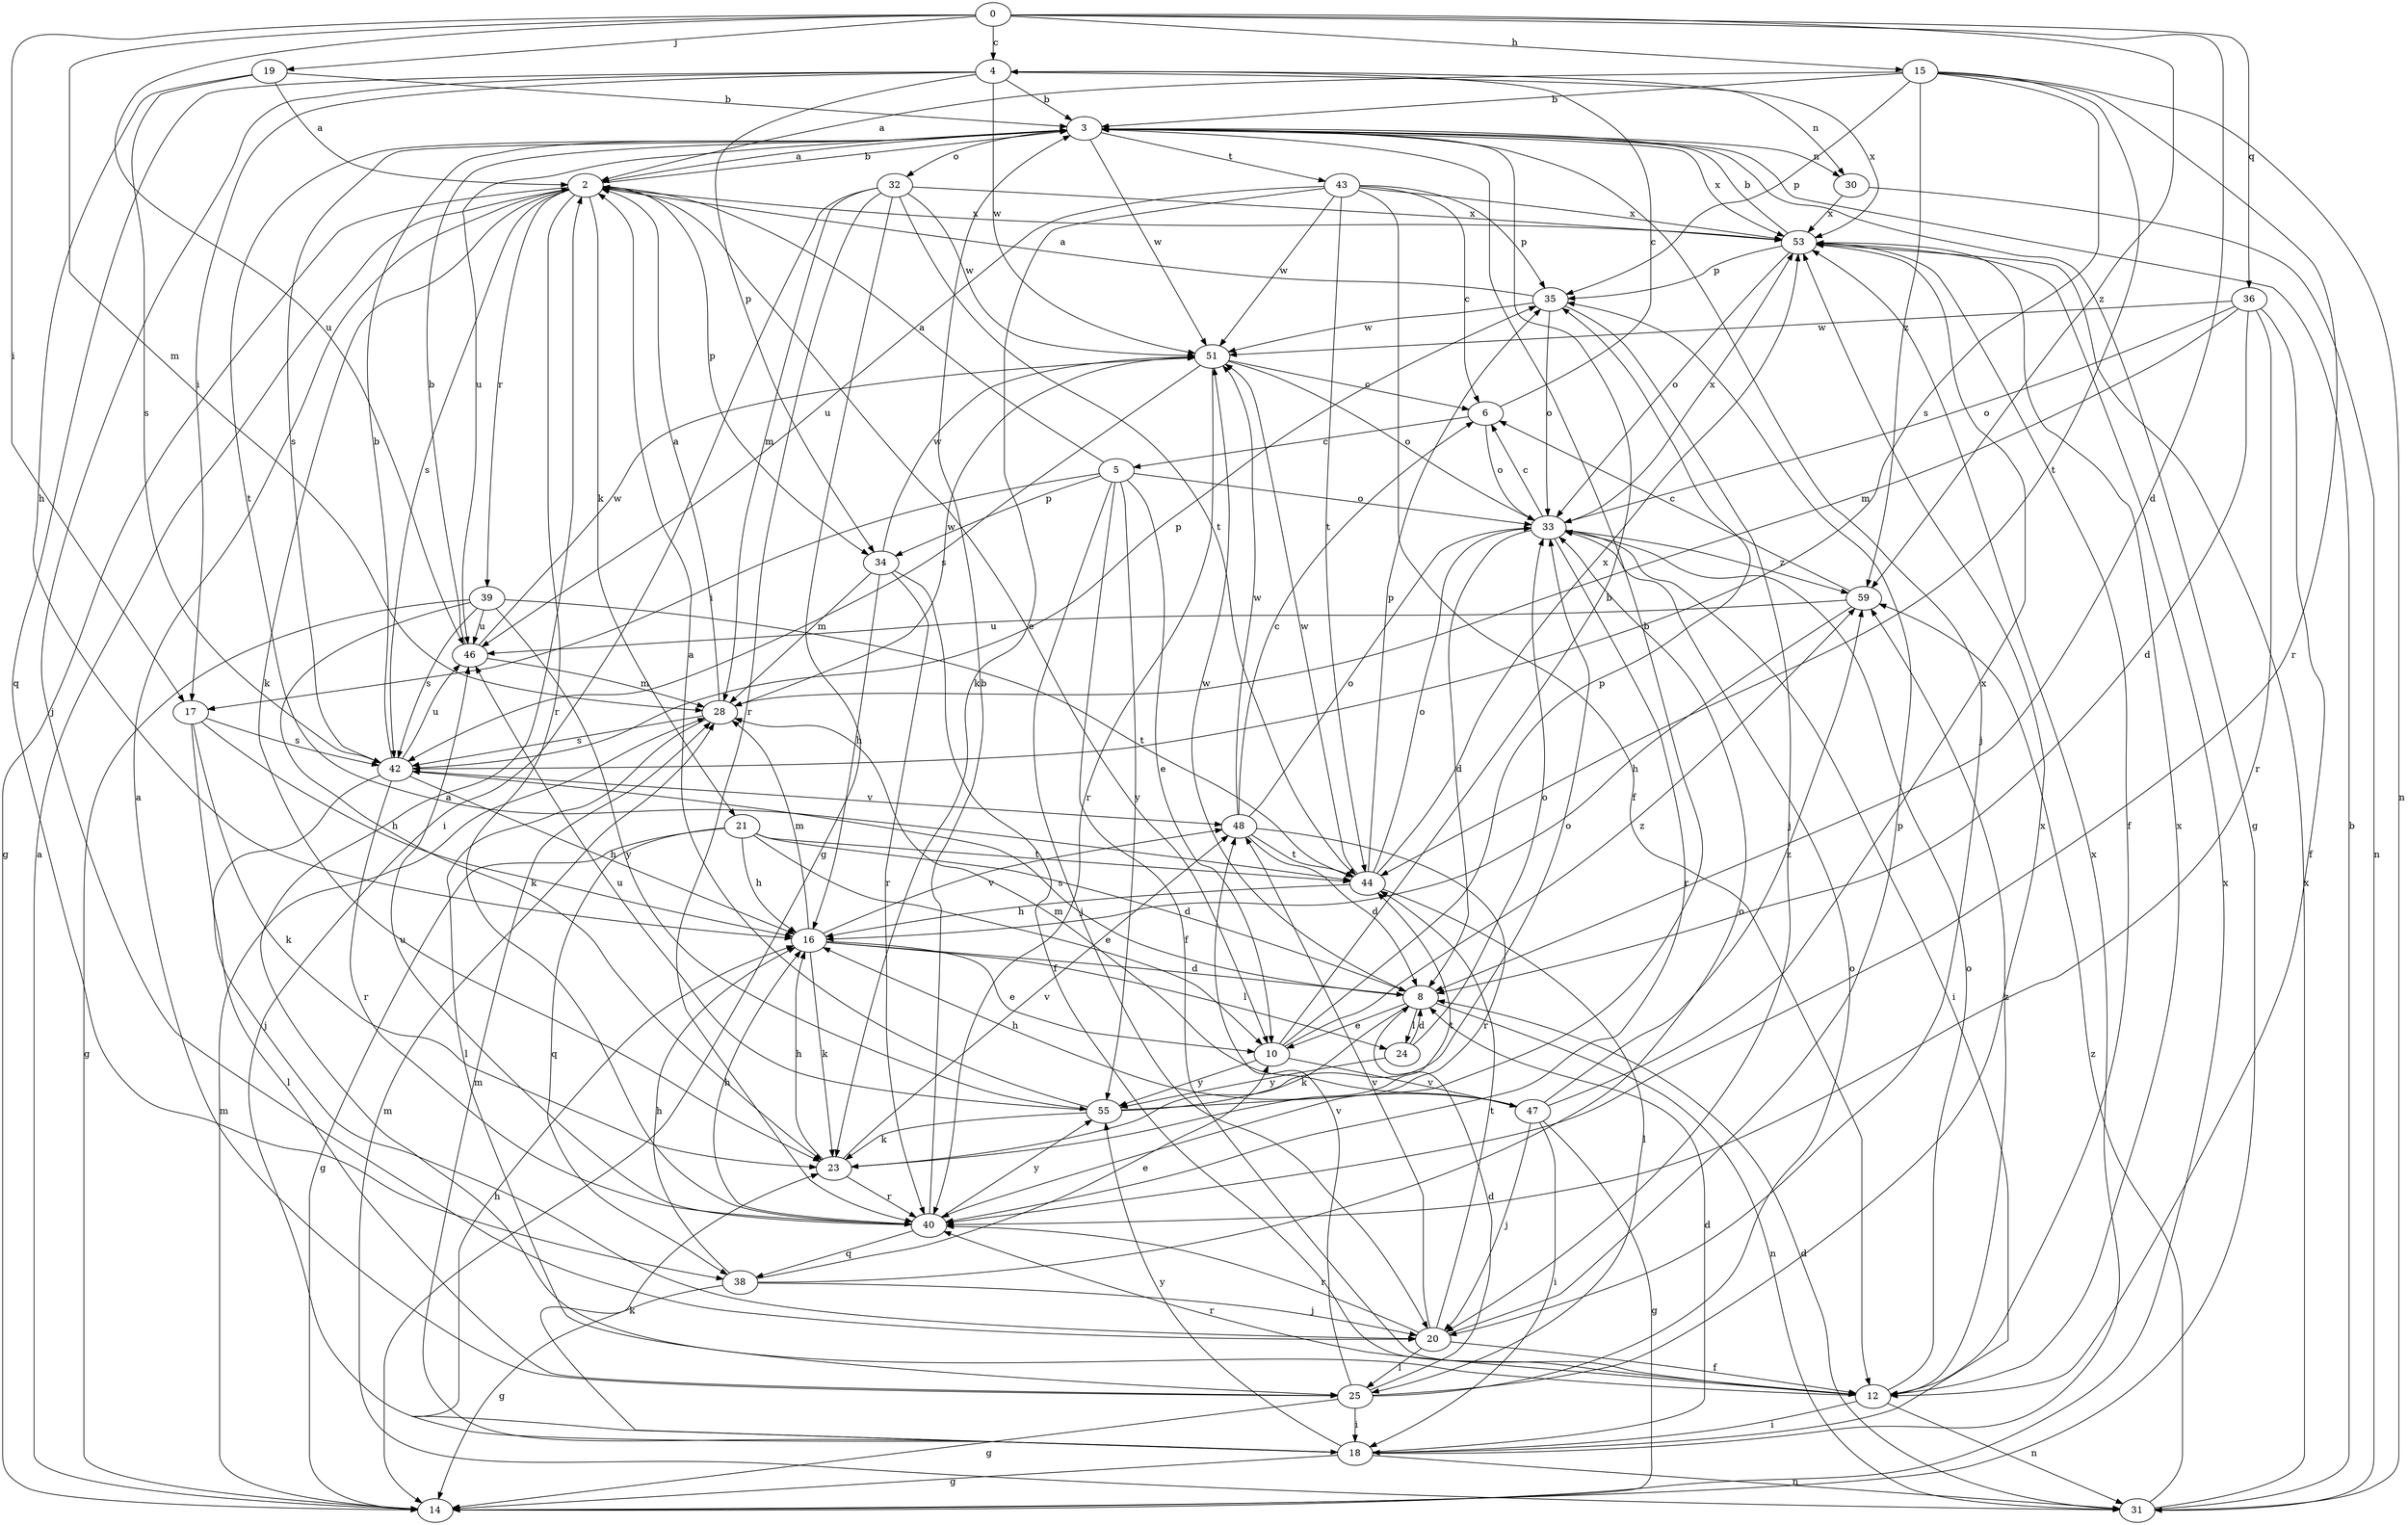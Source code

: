 strict digraph  {
0;
2;
3;
4;
5;
6;
8;
10;
12;
14;
15;
16;
17;
18;
19;
20;
21;
23;
24;
25;
28;
30;
31;
32;
33;
34;
35;
36;
38;
39;
40;
42;
43;
44;
46;
47;
48;
51;
53;
55;
59;
0 -> 4  [label=c];
0 -> 8  [label=d];
0 -> 15  [label=h];
0 -> 17  [label=i];
0 -> 19  [label=j];
0 -> 28  [label=m];
0 -> 36  [label=q];
0 -> 46  [label=u];
0 -> 59  [label=z];
2 -> 3  [label=b];
2 -> 10  [label=e];
2 -> 14  [label=g];
2 -> 21  [label=k];
2 -> 23  [label=k];
2 -> 34  [label=p];
2 -> 39  [label=r];
2 -> 40  [label=r];
2 -> 42  [label=s];
2 -> 53  [label=x];
3 -> 2  [label=a];
3 -> 14  [label=g];
3 -> 20  [label=j];
3 -> 30  [label=n];
3 -> 32  [label=o];
3 -> 42  [label=s];
3 -> 43  [label=t];
3 -> 44  [label=t];
3 -> 46  [label=u];
3 -> 51  [label=w];
3 -> 53  [label=x];
4 -> 3  [label=b];
4 -> 17  [label=i];
4 -> 20  [label=j];
4 -> 30  [label=n];
4 -> 34  [label=p];
4 -> 38  [label=q];
4 -> 51  [label=w];
4 -> 53  [label=x];
5 -> 2  [label=a];
5 -> 10  [label=e];
5 -> 12  [label=f];
5 -> 17  [label=i];
5 -> 20  [label=j];
5 -> 33  [label=o];
5 -> 34  [label=p];
5 -> 55  [label=y];
6 -> 4  [label=c];
6 -> 5  [label=c];
6 -> 33  [label=o];
8 -> 10  [label=e];
8 -> 23  [label=k];
8 -> 24  [label=l];
8 -> 31  [label=n];
8 -> 42  [label=s];
8 -> 51  [label=w];
10 -> 3  [label=b];
10 -> 35  [label=p];
10 -> 47  [label=v];
10 -> 55  [label=y];
10 -> 59  [label=z];
12 -> 2  [label=a];
12 -> 18  [label=i];
12 -> 31  [label=n];
12 -> 33  [label=o];
12 -> 40  [label=r];
12 -> 53  [label=x];
12 -> 59  [label=z];
14 -> 2  [label=a];
14 -> 28  [label=m];
14 -> 53  [label=x];
15 -> 2  [label=a];
15 -> 3  [label=b];
15 -> 31  [label=n];
15 -> 35  [label=p];
15 -> 40  [label=r];
15 -> 42  [label=s];
15 -> 44  [label=t];
15 -> 59  [label=z];
16 -> 8  [label=d];
16 -> 10  [label=e];
16 -> 23  [label=k];
16 -> 24  [label=l];
16 -> 28  [label=m];
16 -> 48  [label=v];
17 -> 16  [label=h];
17 -> 20  [label=j];
17 -> 23  [label=k];
17 -> 42  [label=s];
18 -> 8  [label=d];
18 -> 14  [label=g];
18 -> 16  [label=h];
18 -> 23  [label=k];
18 -> 28  [label=m];
18 -> 31  [label=n];
18 -> 53  [label=x];
18 -> 55  [label=y];
19 -> 2  [label=a];
19 -> 3  [label=b];
19 -> 16  [label=h];
19 -> 42  [label=s];
20 -> 12  [label=f];
20 -> 25  [label=l];
20 -> 35  [label=p];
20 -> 40  [label=r];
20 -> 44  [label=t];
20 -> 48  [label=v];
21 -> 8  [label=d];
21 -> 10  [label=e];
21 -> 14  [label=g];
21 -> 16  [label=h];
21 -> 38  [label=q];
21 -> 44  [label=t];
23 -> 16  [label=h];
23 -> 40  [label=r];
23 -> 44  [label=t];
23 -> 48  [label=v];
24 -> 8  [label=d];
24 -> 33  [label=o];
24 -> 55  [label=y];
25 -> 2  [label=a];
25 -> 8  [label=d];
25 -> 14  [label=g];
25 -> 18  [label=i];
25 -> 33  [label=o];
25 -> 48  [label=v];
25 -> 53  [label=x];
28 -> 2  [label=a];
28 -> 25  [label=l];
28 -> 42  [label=s];
28 -> 51  [label=w];
30 -> 31  [label=n];
30 -> 53  [label=x];
31 -> 3  [label=b];
31 -> 8  [label=d];
31 -> 28  [label=m];
31 -> 53  [label=x];
31 -> 59  [label=z];
32 -> 14  [label=g];
32 -> 18  [label=i];
32 -> 28  [label=m];
32 -> 40  [label=r];
32 -> 44  [label=t];
32 -> 51  [label=w];
32 -> 53  [label=x];
33 -> 6  [label=c];
33 -> 8  [label=d];
33 -> 18  [label=i];
33 -> 40  [label=r];
33 -> 53  [label=x];
33 -> 59  [label=z];
34 -> 12  [label=f];
34 -> 16  [label=h];
34 -> 28  [label=m];
34 -> 40  [label=r];
34 -> 51  [label=w];
35 -> 2  [label=a];
35 -> 20  [label=j];
35 -> 33  [label=o];
35 -> 51  [label=w];
36 -> 8  [label=d];
36 -> 12  [label=f];
36 -> 28  [label=m];
36 -> 33  [label=o];
36 -> 40  [label=r];
36 -> 51  [label=w];
38 -> 10  [label=e];
38 -> 14  [label=g];
38 -> 16  [label=h];
38 -> 20  [label=j];
38 -> 33  [label=o];
39 -> 14  [label=g];
39 -> 23  [label=k];
39 -> 42  [label=s];
39 -> 44  [label=t];
39 -> 46  [label=u];
39 -> 55  [label=y];
40 -> 3  [label=b];
40 -> 16  [label=h];
40 -> 38  [label=q];
40 -> 46  [label=u];
40 -> 55  [label=y];
42 -> 3  [label=b];
42 -> 16  [label=h];
42 -> 25  [label=l];
42 -> 35  [label=p];
42 -> 40  [label=r];
42 -> 46  [label=u];
42 -> 48  [label=v];
43 -> 6  [label=c];
43 -> 12  [label=f];
43 -> 23  [label=k];
43 -> 35  [label=p];
43 -> 44  [label=t];
43 -> 46  [label=u];
43 -> 51  [label=w];
43 -> 53  [label=x];
44 -> 16  [label=h];
44 -> 25  [label=l];
44 -> 33  [label=o];
44 -> 35  [label=p];
44 -> 51  [label=w];
44 -> 53  [label=x];
46 -> 3  [label=b];
46 -> 28  [label=m];
46 -> 51  [label=w];
47 -> 14  [label=g];
47 -> 16  [label=h];
47 -> 18  [label=i];
47 -> 20  [label=j];
47 -> 28  [label=m];
47 -> 53  [label=x];
47 -> 59  [label=z];
48 -> 6  [label=c];
48 -> 8  [label=d];
48 -> 33  [label=o];
48 -> 40  [label=r];
48 -> 44  [label=t];
48 -> 51  [label=w];
51 -> 6  [label=c];
51 -> 33  [label=o];
51 -> 40  [label=r];
51 -> 42  [label=s];
53 -> 3  [label=b];
53 -> 12  [label=f];
53 -> 33  [label=o];
53 -> 35  [label=p];
55 -> 2  [label=a];
55 -> 3  [label=b];
55 -> 23  [label=k];
55 -> 33  [label=o];
55 -> 46  [label=u];
59 -> 6  [label=c];
59 -> 16  [label=h];
59 -> 46  [label=u];
}
